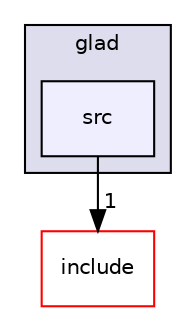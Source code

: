 digraph "glad/src" {
  compound=true
  node [ fontsize="10", fontname="Helvetica"];
  edge [ labelfontsize="10", labelfontname="Helvetica"];
  subgraph clusterdir_59abd49875316e4155a79864a290b9ca {
    graph [ bgcolor="#ddddee", pencolor="black", label="glad" fontname="Helvetica", fontsize="10", URL="dir_59abd49875316e4155a79864a290b9ca.html"]
  dir_7a545efc4a5e89e088865b90501144cc [shape=box, label="src", style="filled", fillcolor="#eeeeff", pencolor="black", URL="dir_7a545efc4a5e89e088865b90501144cc.html"];
  }
  dir_98ed8c9d31ea74e915031ecd8c9a6bc9 [shape=box label="include" fillcolor="white" style="filled" color="red" URL="dir_98ed8c9d31ea74e915031ecd8c9a6bc9.html"];
  dir_7a545efc4a5e89e088865b90501144cc->dir_98ed8c9d31ea74e915031ecd8c9a6bc9 [headlabel="1", labeldistance=1.5 headhref="dir_000004_000001.html"];
}
